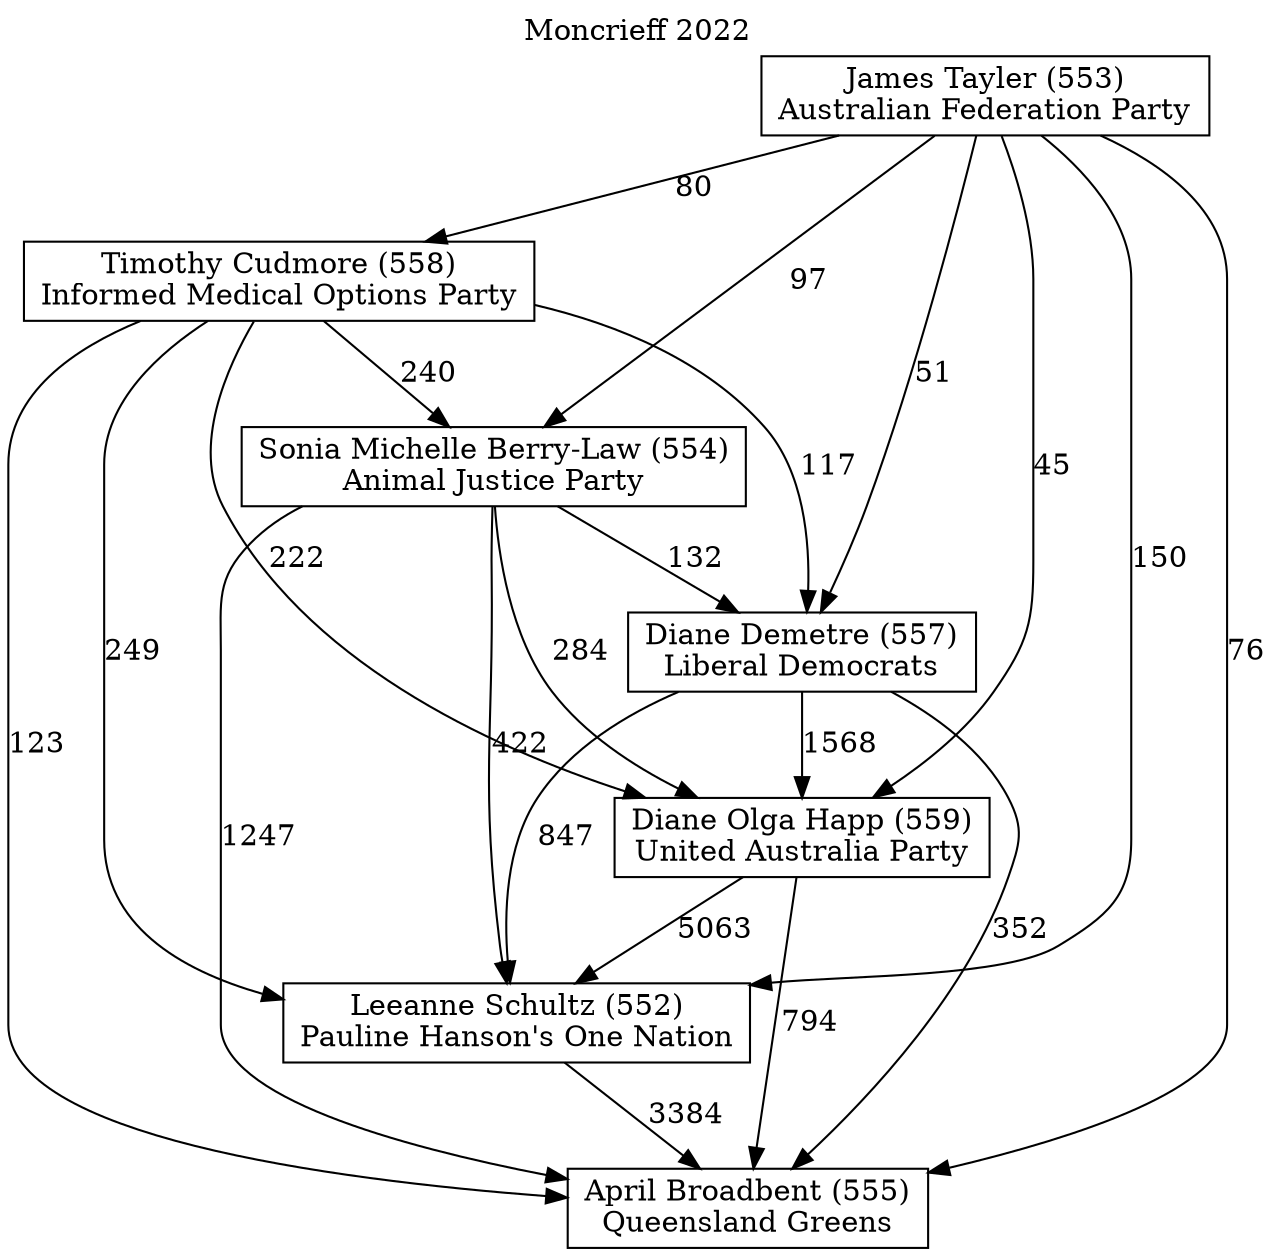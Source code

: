 // House preference flow
digraph "April Broadbent (555)_Moncrieff_2022" {
	graph [label="Moncrieff 2022" labelloc=t mclimit=10]
	node [shape=box]
	"Diane Olga Happ (559)" [label="Diane Olga Happ (559)
United Australia Party"]
	"Sonia Michelle Berry-Law (554)" [label="Sonia Michelle Berry-Law (554)
Animal Justice Party"]
	"James Tayler (553)" [label="James Tayler (553)
Australian Federation Party"]
	"April Broadbent (555)" [label="April Broadbent (555)
Queensland Greens"]
	"Timothy Cudmore (558)" [label="Timothy Cudmore (558)
Informed Medical Options Party"]
	"Diane Demetre (557)" [label="Diane Demetre (557)
Liberal Democrats"]
	"Leeanne Schultz (552)" [label="Leeanne Schultz (552)
Pauline Hanson's One Nation"]
	"James Tayler (553)" -> "Leeanne Schultz (552)" [label=150]
	"James Tayler (553)" -> "Diane Demetre (557)" [label=51]
	"James Tayler (553)" -> "April Broadbent (555)" [label=76]
	"James Tayler (553)" -> "Timothy Cudmore (558)" [label=80]
	"Timothy Cudmore (558)" -> "April Broadbent (555)" [label=123]
	"Sonia Michelle Berry-Law (554)" -> "Diane Olga Happ (559)" [label=284]
	"Diane Olga Happ (559)" -> "Leeanne Schultz (552)" [label=5063]
	"James Tayler (553)" -> "Sonia Michelle Berry-Law (554)" [label=97]
	"Diane Olga Happ (559)" -> "April Broadbent (555)" [label=794]
	"Timothy Cudmore (558)" -> "Diane Olga Happ (559)" [label=222]
	"Sonia Michelle Berry-Law (554)" -> "Leeanne Schultz (552)" [label=422]
	"Sonia Michelle Berry-Law (554)" -> "April Broadbent (555)" [label=1247]
	"Timothy Cudmore (558)" -> "Leeanne Schultz (552)" [label=249]
	"James Tayler (553)" -> "Diane Olga Happ (559)" [label=45]
	"Diane Demetre (557)" -> "Diane Olga Happ (559)" [label=1568]
	"Diane Demetre (557)" -> "Leeanne Schultz (552)" [label=847]
	"Diane Demetre (557)" -> "April Broadbent (555)" [label=352]
	"Timothy Cudmore (558)" -> "Diane Demetre (557)" [label=117]
	"Timothy Cudmore (558)" -> "Sonia Michelle Berry-Law (554)" [label=240]
	"Leeanne Schultz (552)" -> "April Broadbent (555)" [label=3384]
	"Sonia Michelle Berry-Law (554)" -> "Diane Demetre (557)" [label=132]
}
